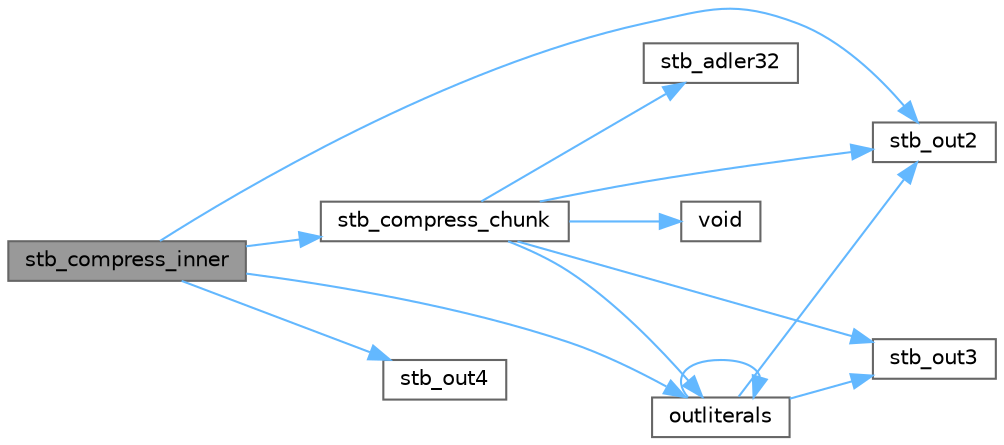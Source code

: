 digraph "stb_compress_inner"
{
 // LATEX_PDF_SIZE
  bgcolor="transparent";
  edge [fontname=Helvetica,fontsize=10,labelfontname=Helvetica,labelfontsize=10];
  node [fontname=Helvetica,fontsize=10,shape=box,height=0.2,width=0.4];
  rankdir="LR";
  Node1 [id="Node000001",label="stb_compress_inner",height=0.2,width=0.4,color="gray40", fillcolor="grey60", style="filled", fontcolor="black",tooltip=" "];
  Node1 -> Node2 [id="edge13_Node000001_Node000002",color="steelblue1",style="solid",tooltip=" "];
  Node2 [id="Node000002",label="outliterals",height=0.2,width=0.4,color="grey40", fillcolor="white", style="filled",URL="$binary__to__compressed__c_8cpp.html#a41148e65d7a7b1ce4d7233b643c5ee66",tooltip=" "];
  Node2 -> Node2 [id="edge14_Node000002_Node000002",color="steelblue1",style="solid",tooltip=" "];
  Node2 -> Node3 [id="edge15_Node000002_Node000003",color="steelblue1",style="solid",tooltip=" "];
  Node3 [id="Node000003",label="stb_out2",height=0.2,width=0.4,color="grey40", fillcolor="white", style="filled",URL="$binary__to__compressed__c_8cpp.html#a9146adb2d25724b836f4f5ff78211afe",tooltip=" "];
  Node2 -> Node4 [id="edge16_Node000002_Node000004",color="steelblue1",style="solid",tooltip=" "];
  Node4 [id="Node000004",label="stb_out3",height=0.2,width=0.4,color="grey40", fillcolor="white", style="filled",URL="$binary__to__compressed__c_8cpp.html#a4e090d9797991cdfa02f72b4fd7c0af1",tooltip=" "];
  Node1 -> Node5 [id="edge17_Node000001_Node000005",color="steelblue1",style="solid",tooltip=" "];
  Node5 [id="Node000005",label="stb_compress_chunk",height=0.2,width=0.4,color="grey40", fillcolor="white", style="filled",URL="$binary__to__compressed__c_8cpp.html#a391c03cb101958c69962db5d908b1ed2",tooltip=" "];
  Node5 -> Node2 [id="edge18_Node000005_Node000002",color="steelblue1",style="solid",tooltip=" "];
  Node5 -> Node6 [id="edge19_Node000005_Node000006",color="steelblue1",style="solid",tooltip=" "];
  Node6 [id="Node000006",label="stb_adler32",height=0.2,width=0.4,color="grey40", fillcolor="white", style="filled",URL="$binary__to__compressed__c_8cpp.html#a4b71ca8a36b13148ee3cf0423b6419fd",tooltip=" "];
  Node5 -> Node3 [id="edge20_Node000005_Node000003",color="steelblue1",style="solid",tooltip=" "];
  Node5 -> Node4 [id="edge21_Node000005_Node000004",color="steelblue1",style="solid",tooltip=" "];
  Node5 -> Node7 [id="edge22_Node000005_Node000007",color="steelblue1",style="solid",tooltip=" "];
  Node7 [id="Node000007",label="void",height=0.2,width=0.4,color="grey40", fillcolor="white", style="filled",URL="$mimalloc_8h.html#a9d6d8aef94ac19034a5f163606f84830",tooltip=" "];
  Node1 -> Node3 [id="edge23_Node000001_Node000003",color="steelblue1",style="solid",tooltip=" "];
  Node1 -> Node8 [id="edge24_Node000001_Node000008",color="steelblue1",style="solid",tooltip=" "];
  Node8 [id="Node000008",label="stb_out4",height=0.2,width=0.4,color="grey40", fillcolor="white", style="filled",URL="$binary__to__compressed__c_8cpp.html#aa28c5fe6ee919c0d3a9b34cd0aee489d",tooltip=" "];
}
